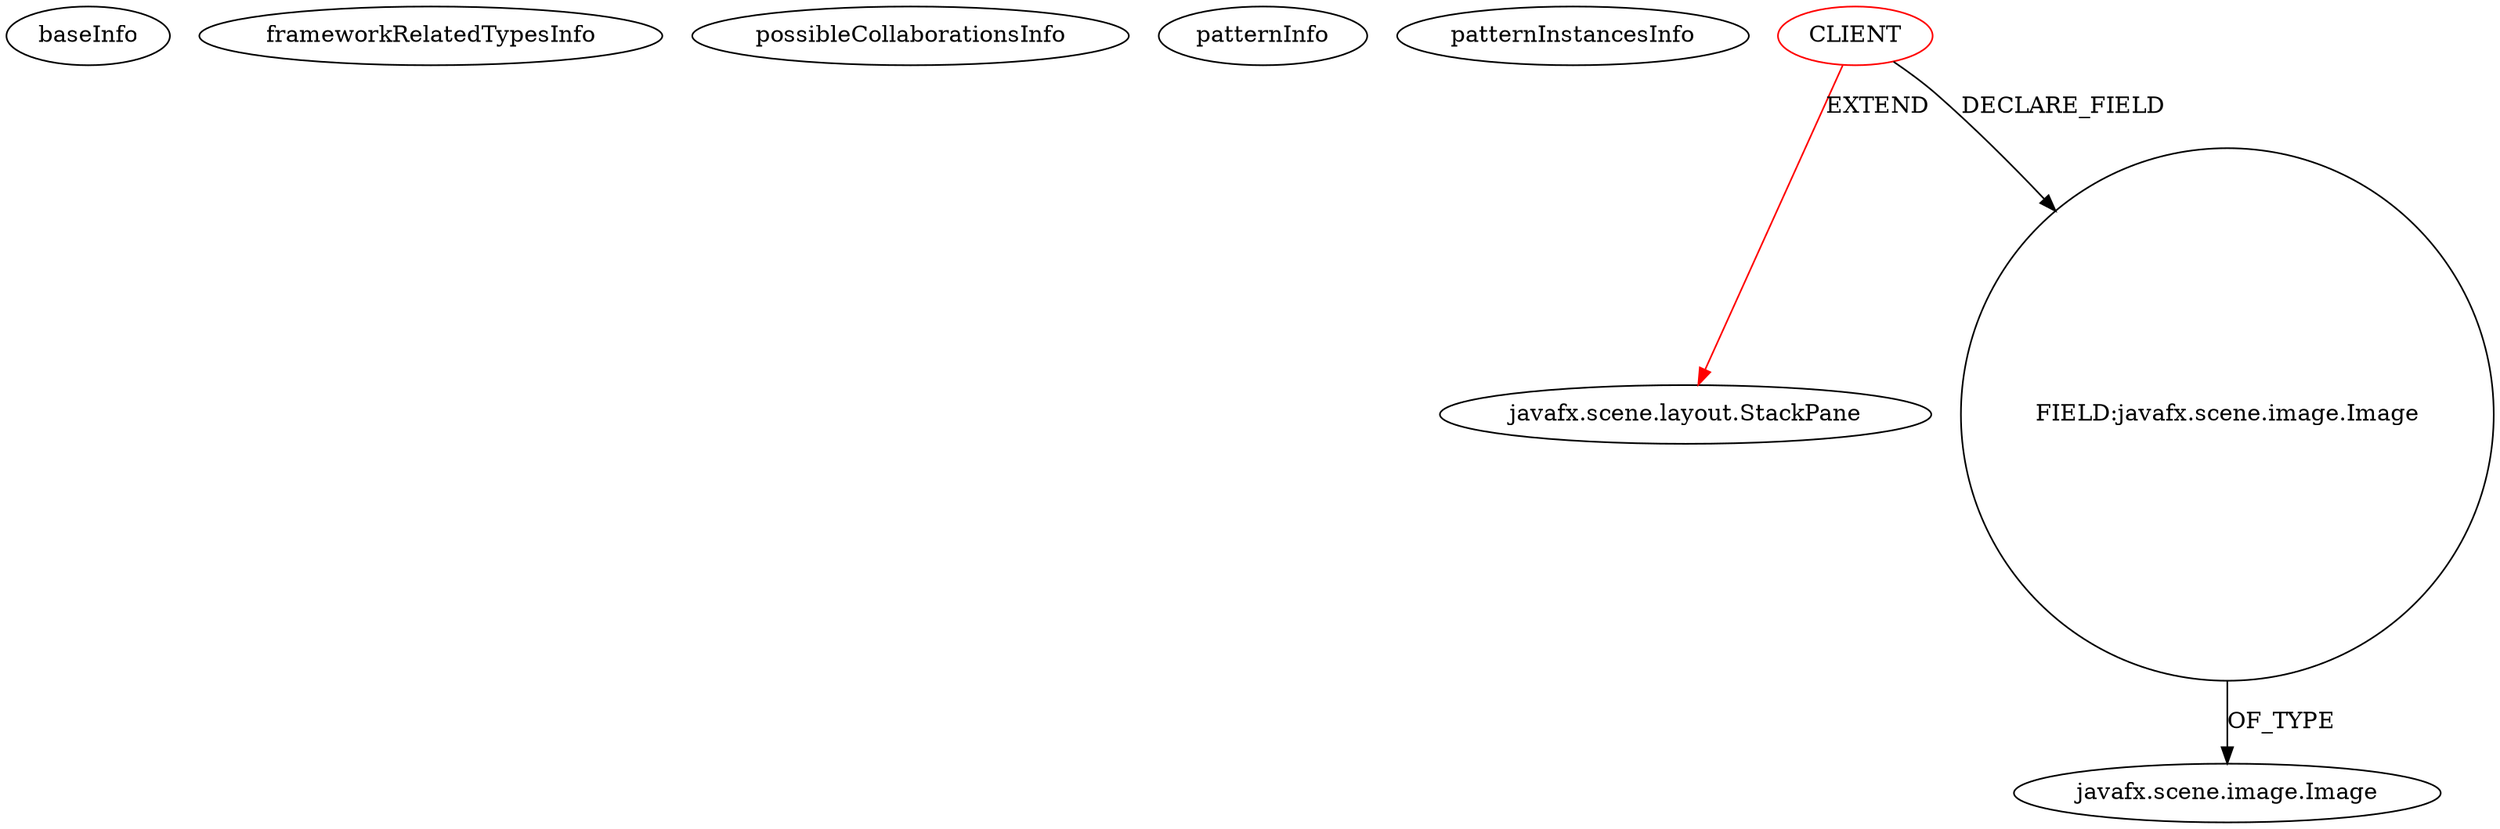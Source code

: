 digraph {
baseInfo[graphId=613,category="pattern",isAnonymous=false,possibleRelation=false]
frameworkRelatedTypesInfo[0="javafx.scene.layout.StackPane"]
possibleCollaborationsInfo[]
patternInfo[frequency=3.0,patternRootClient=0]
patternInstancesInfo[0="sushkrish-CityLife~/sushkrish-CityLife/CityLife-master/src/view/StartScene.java~StartScene~4318",1="sztorman-PSZT~/sztorman-PSZT/PSZT-master/src/Freedom.java~SquareSkin~4432",2="atsticks-FXOne~/atsticks-FXOne/FXOne-master/org.fxone/fxone-ui/src/main/java/org/fxone/ui/rt/components/workbench/NavigationTree.java~NavigationTree~1943"]
1[label="javafx.scene.layout.StackPane",vertexType="FRAMEWORK_CLASS_TYPE",isFrameworkType=false]
0[label="CLIENT",vertexType="ROOT_CLIENT_CLASS_DECLARATION",isFrameworkType=false,color=red]
4[label="FIELD:javafx.scene.image.Image",vertexType="FIELD_DECLARATION",isFrameworkType=false,shape=circle]
5[label="javafx.scene.image.Image",vertexType="FRAMEWORK_CLASS_TYPE",isFrameworkType=false]
0->1[label="EXTEND",color=red]
4->5[label="OF_TYPE"]
0->4[label="DECLARE_FIELD"]
}
